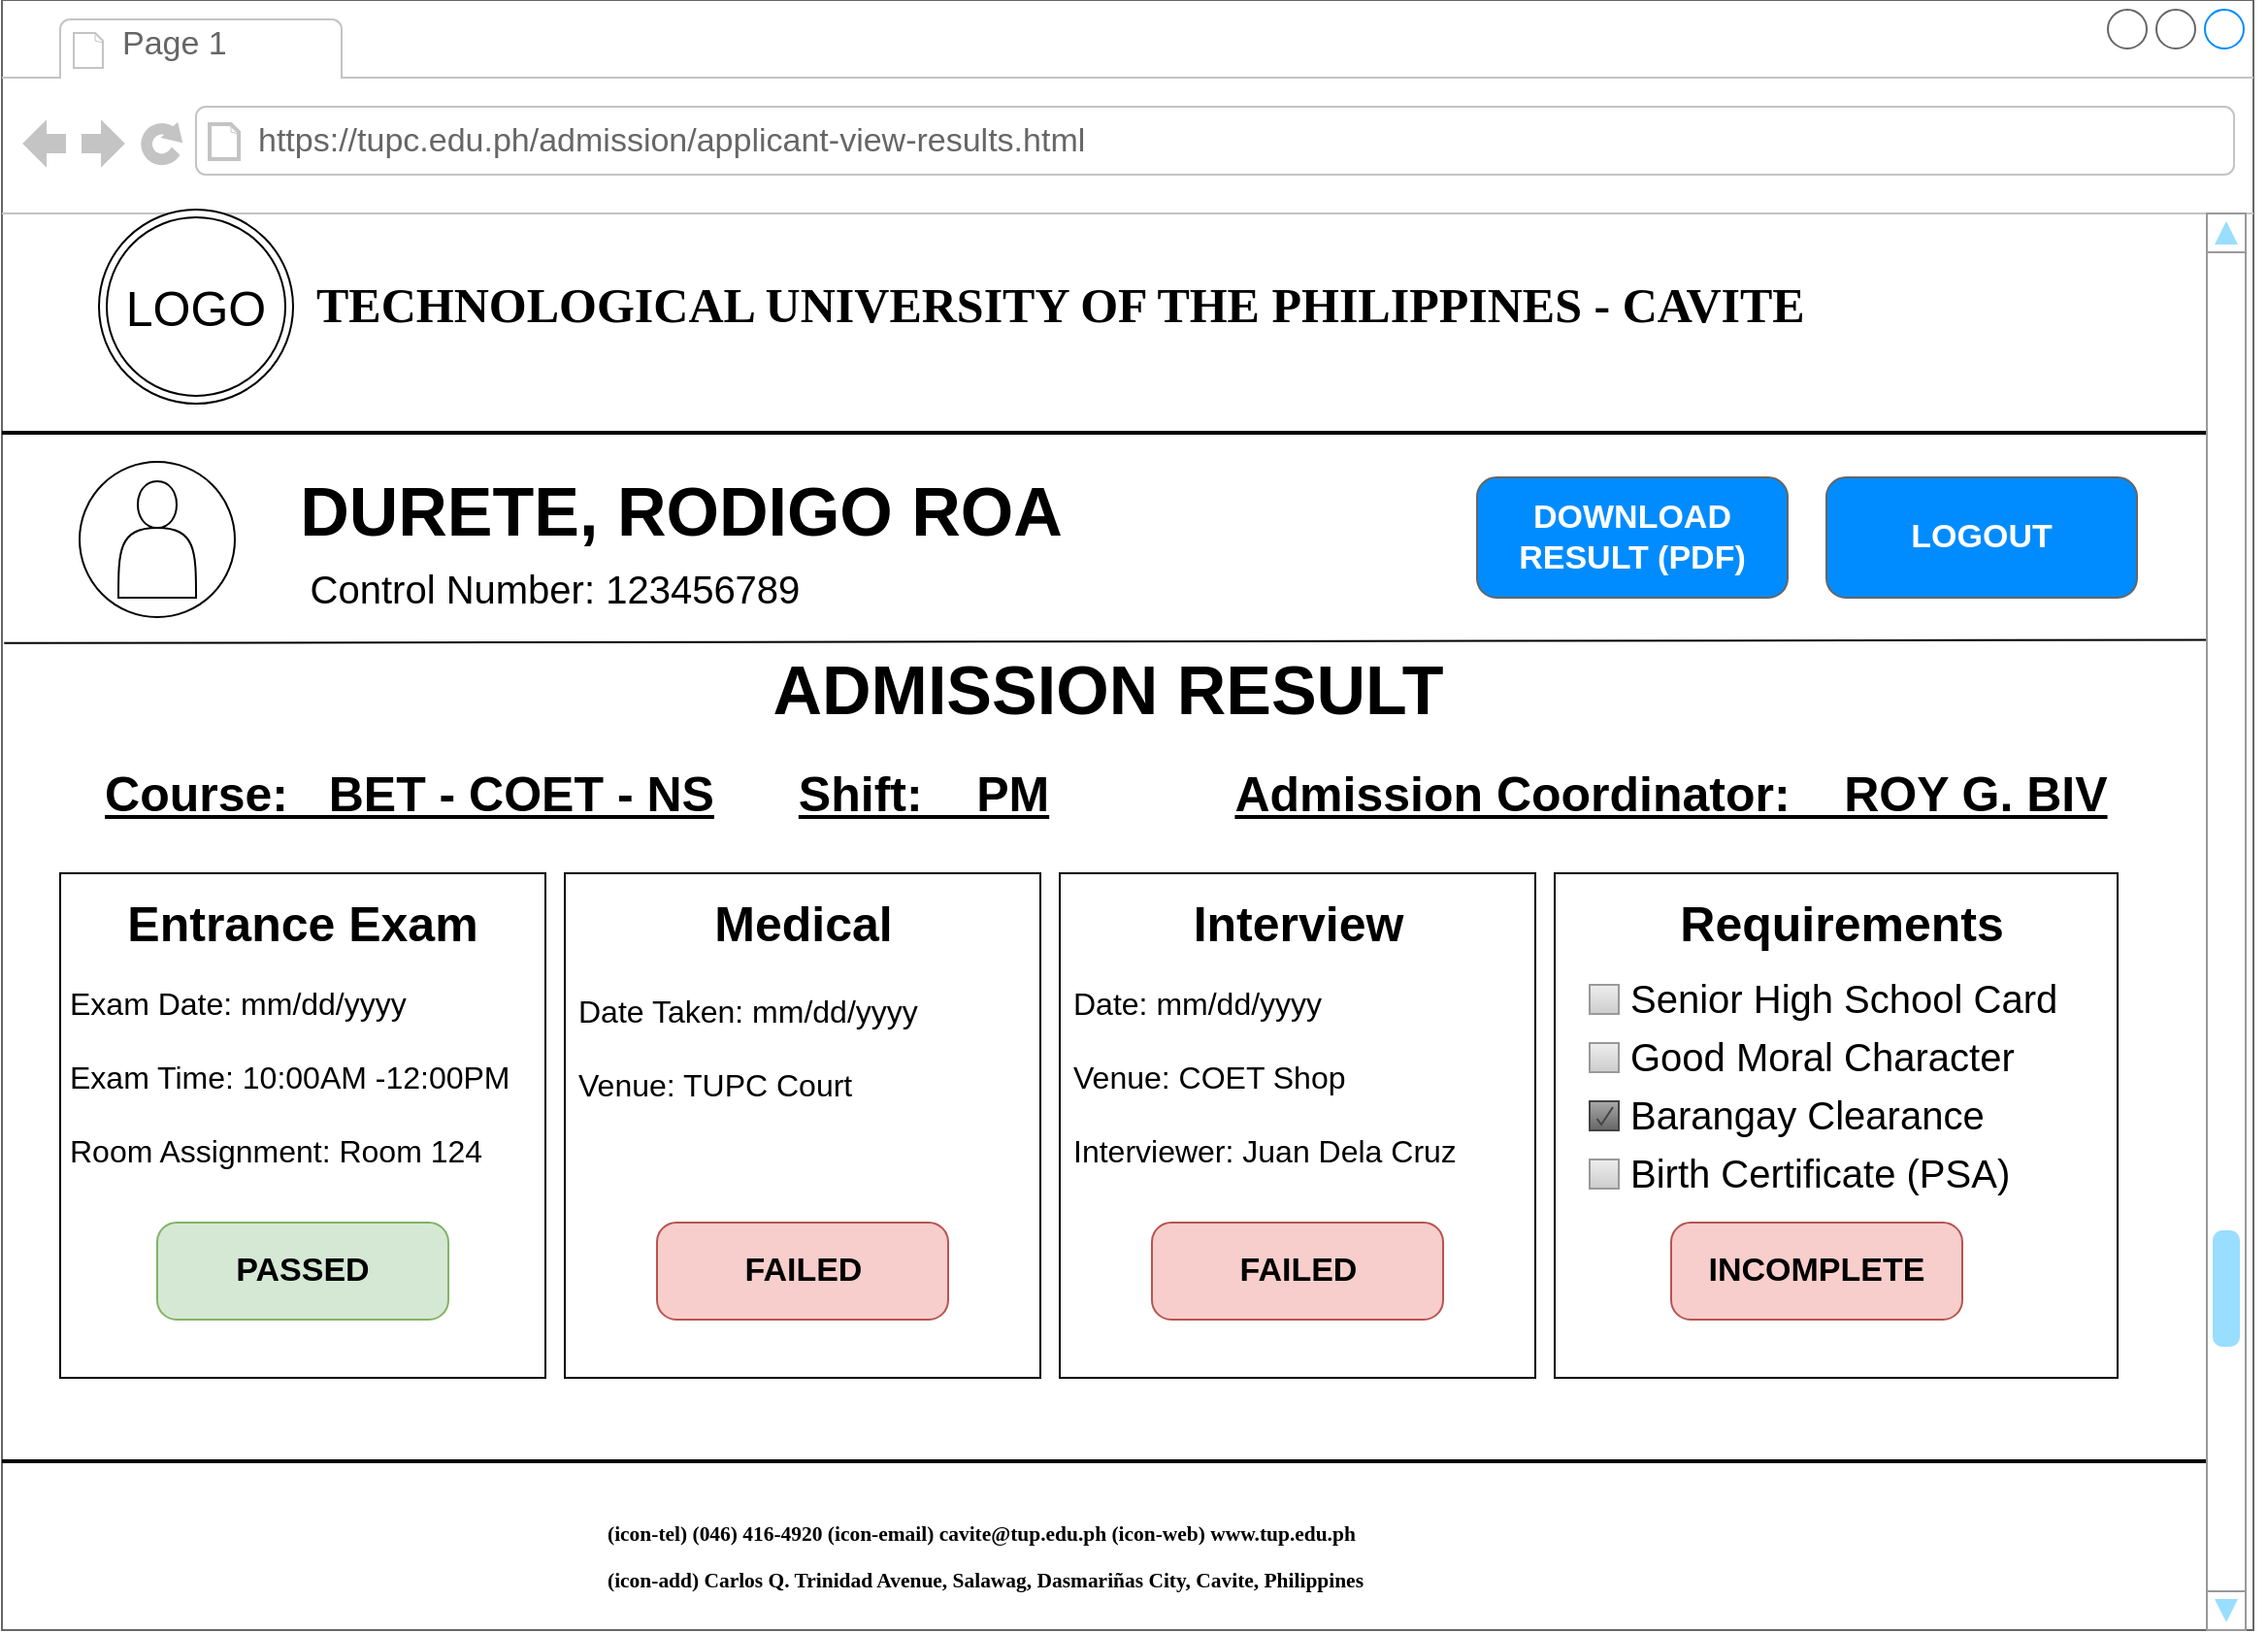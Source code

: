 <mxfile version="15.5.8" type="device"><diagram name="Page-1" id="03018318-947c-dd8e-b7a3-06fadd420f32"><mxGraphModel dx="3936" dy="1770" grid="1" gridSize="10" guides="1" tooltips="1" connect="1" arrows="1" fold="1" page="1" pageScale="1" pageWidth="1100" pageHeight="850" background="none" math="0" shadow="0"><root><mxCell id="0"/><mxCell id="1" parent="0"/><mxCell id="Eo9JVKGmvHCS0EbFOqFu-1" value="" style="strokeWidth=1;shadow=0;dashed=0;align=center;html=1;shape=mxgraph.mockup.containers.browserWindow;rSize=0;strokeColor=none;strokeColor2=#008cff;strokeColor3=#c4c4c4;mainText=,;recursiveResize=0;fontSize=25;fillColor=none;" vertex="1" parent="1"><mxGeometry x="-2190" y="-850" width="1160" height="840" as="geometry"/></mxCell><mxCell id="Eo9JVKGmvHCS0EbFOqFu-90" value="" style="endArrow=none;html=1;rounded=0;exitX=0.001;exitY=0.404;exitDx=0;exitDy=0;exitPerimeter=0;entryX=0.699;entryY=0.567;entryDx=0;entryDy=0;entryPerimeter=0;" edge="1" parent="Eo9JVKGmvHCS0EbFOqFu-1" target="Eo9JVKGmvHCS0EbFOqFu-8"><mxGeometry width="50" height="50" relative="1" as="geometry"><mxPoint x="1.12" y="331.4" as="sourcePoint"/><mxPoint x="1100" y="331" as="targetPoint"/></mxGeometry></mxCell><mxCell id="Eo9JVKGmvHCS0EbFOqFu-2" value="" style="line;strokeWidth=2;html=1;fontSize=25;" vertex="1" parent="Eo9JVKGmvHCS0EbFOqFu-1"><mxGeometry y="748" width="1140" height="10" as="geometry"/></mxCell><mxCell id="Eo9JVKGmvHCS0EbFOqFu-3" value="Page 1" style="strokeWidth=1;shadow=0;dashed=0;align=center;html=1;shape=mxgraph.mockup.containers.anchor;fontSize=17;fontColor=#666666;align=left;" vertex="1" parent="Eo9JVKGmvHCS0EbFOqFu-1"><mxGeometry x="60" y="10" width="110" height="26" as="geometry"/></mxCell><mxCell id="Eo9JVKGmvHCS0EbFOqFu-4" value="https://tupc.edu.ph/admission/applicant-view-results.html" style="strokeWidth=1;shadow=0;dashed=0;align=center;html=1;shape=mxgraph.mockup.containers.anchor;rSize=0;fontSize=17;fontColor=#666666;align=left;" vertex="1" parent="Eo9JVKGmvHCS0EbFOqFu-1"><mxGeometry x="130" y="60" width="250" height="26" as="geometry"/></mxCell><mxCell id="Eo9JVKGmvHCS0EbFOqFu-5" value="&lt;h1&gt;&lt;b&gt;&lt;font style=&quot;font-size: 25px&quot;&gt;TECHNOLOGICAL UNIVERSITY OF THE PHILIPPINES - CAVITE&lt;/font&gt;&lt;/b&gt;&lt;/h1&gt;" style="text;html=1;points=[];align=left;verticalAlign=top;spacingTop=-4;fontSize=14;fontFamily=Verdana" vertex="1" parent="Eo9JVKGmvHCS0EbFOqFu-1"><mxGeometry x="160" y="118" width="540" height="60" as="geometry"/></mxCell><mxCell id="Eo9JVKGmvHCS0EbFOqFu-6" value="LOGO" style="ellipse;shape=doubleEllipse;whiteSpace=wrap;html=1;fontSize=25;" vertex="1" parent="Eo9JVKGmvHCS0EbFOqFu-1"><mxGeometry x="50" y="108" width="100" height="100" as="geometry"/></mxCell><mxCell id="Eo9JVKGmvHCS0EbFOqFu-7" value="" style="line;strokeWidth=2;html=1;fontSize=25;" vertex="1" parent="Eo9JVKGmvHCS0EbFOqFu-1"><mxGeometry y="218" width="1140" height="10" as="geometry"/></mxCell><mxCell id="Eo9JVKGmvHCS0EbFOqFu-8" value="" style="verticalLabelPosition=bottom;shadow=0;dashed=0;align=center;html=1;verticalAlign=top;strokeWidth=1;shape=mxgraph.mockup.navigation.scrollBar;strokeColor=#999999;barPos=20;fillColor2=#99ddff;strokeColor2=none;direction=north;fontSize=25;" vertex="1" parent="Eo9JVKGmvHCS0EbFOqFu-1"><mxGeometry x="1136" y="110" width="30" height="730" as="geometry"/></mxCell><mxCell id="Eo9JVKGmvHCS0EbFOqFu-9" value="&lt;span style=&quot;font-family: &amp;#34;euphemia&amp;#34; ; font-size: 10.72px ; font-weight: 700&quot;&gt;(icon-tel) (046) 416-4920 (icon-email) cavite@tup.edu.ph (icon-web) www.tup.edu.ph&lt;br&gt;&lt;/span&gt;&lt;span style=&quot;font-family: &amp;#34;euphemia&amp;#34; ; font-size: 10.72px ; font-weight: 700&quot;&gt;(icon-add) Carlos Q. Trinidad Avenue, Salawag, Dasmariñas City, Cavite, Philippines&lt;/span&gt;&lt;span style=&quot;font-family: &amp;#34;euphemia&amp;#34; ; font-size: 10.72px ; font-weight: 700&quot;&gt;&lt;br&gt;&lt;/span&gt;" style="rounded=0;whiteSpace=wrap;html=1;fontSize=20;strokeWidth=1;fillColor=none;align=left;verticalAlign=top;strokeColor=none;" vertex="1" parent="Eo9JVKGmvHCS0EbFOqFu-1"><mxGeometry x="310" y="768" width="480" height="60" as="geometry"/></mxCell><mxCell id="Eo9JVKGmvHCS0EbFOqFu-93" value="" style="ellipse;whiteSpace=wrap;html=1;aspect=fixed;fillColor=none;" vertex="1" parent="Eo9JVKGmvHCS0EbFOqFu-1"><mxGeometry x="40" y="238" width="80" height="80" as="geometry"/></mxCell><mxCell id="Eo9JVKGmvHCS0EbFOqFu-94" value="" style="shape=actor;whiteSpace=wrap;html=1;fillColor=none;" vertex="1" parent="Eo9JVKGmvHCS0EbFOqFu-1"><mxGeometry x="60" y="248" width="40" height="60" as="geometry"/></mxCell><mxCell id="Eo9JVKGmvHCS0EbFOqFu-95" value="&lt;b&gt;&lt;font style=&quot;font-size: 35px&quot;&gt;DURETE, RODIGO ROA&lt;/font&gt;&lt;/b&gt;" style="text;html=1;strokeColor=none;fillColor=none;align=center;verticalAlign=middle;whiteSpace=wrap;rounded=0;" vertex="1" parent="Eo9JVKGmvHCS0EbFOqFu-1"><mxGeometry x="110" y="248" width="480" height="30" as="geometry"/></mxCell><mxCell id="Eo9JVKGmvHCS0EbFOqFu-96" value="&lt;font style=&quot;font-size: 20px&quot;&gt;Control Number: 123456789&lt;/font&gt;" style="text;html=1;strokeColor=none;fillColor=none;align=center;verticalAlign=middle;whiteSpace=wrap;rounded=0;" vertex="1" parent="Eo9JVKGmvHCS0EbFOqFu-1"><mxGeometry x="150" y="288" width="270" height="30" as="geometry"/></mxCell><mxCell id="Eo9JVKGmvHCS0EbFOqFu-97" value="DOWNLOAD RESULT (PDF)" style="strokeWidth=1;shadow=0;dashed=0;align=center;html=1;shape=mxgraph.mockup.buttons.button;strokeColor=#666666;fontColor=#ffffff;mainText=;buttonStyle=round;fontSize=17;fontStyle=1;fillColor=#008cff;whiteSpace=wrap;" vertex="1" parent="Eo9JVKGmvHCS0EbFOqFu-1"><mxGeometry x="760" y="246" width="160" height="62" as="geometry"/></mxCell><mxCell id="Eo9JVKGmvHCS0EbFOqFu-113" value="LOGOUT" style="strokeWidth=1;shadow=0;dashed=0;align=center;html=1;shape=mxgraph.mockup.buttons.button;strokeColor=#666666;fontColor=#ffffff;mainText=;buttonStyle=round;fontSize=17;fontStyle=1;fillColor=#008cff;whiteSpace=wrap;" vertex="1" parent="Eo9JVKGmvHCS0EbFOqFu-1"><mxGeometry x="940" y="246" width="160" height="62" as="geometry"/></mxCell><mxCell id="Eo9JVKGmvHCS0EbFOqFu-114" value="&lt;b&gt;ADMISSION RESULT&lt;/b&gt;" style="text;html=1;strokeColor=none;fillColor=none;align=center;verticalAlign=middle;whiteSpace=wrap;rounded=0;fontSize=35;" vertex="1" parent="Eo9JVKGmvHCS0EbFOqFu-1"><mxGeometry x="70" y="340" width="1000" height="30" as="geometry"/></mxCell><mxCell id="Eo9JVKGmvHCS0EbFOqFu-115" value="&lt;font size=&quot;1&quot;&gt;&lt;b style=&quot;font-size: 25px&quot;&gt;&lt;u&gt;Course:&amp;nbsp; &amp;nbsp;BET - COET - NS&lt;/u&gt;&lt;/b&gt;&lt;/font&gt;" style="text;html=1;strokeColor=none;fillColor=none;align=center;verticalAlign=middle;whiteSpace=wrap;rounded=0;fontSize=35;" vertex="1" parent="Eo9JVKGmvHCS0EbFOqFu-1"><mxGeometry x="50" y="390" width="320" height="30" as="geometry"/></mxCell><mxCell id="Eo9JVKGmvHCS0EbFOqFu-116" value="&lt;span style=&quot;font-size: 25px&quot;&gt;&lt;b&gt;&lt;u&gt;Shift:&amp;nbsp; &amp;nbsp; PM&lt;/u&gt;&lt;/b&gt;&lt;/span&gt;" style="text;html=1;strokeColor=none;fillColor=none;align=center;verticalAlign=middle;whiteSpace=wrap;rounded=0;fontSize=35;" vertex="1" parent="Eo9JVKGmvHCS0EbFOqFu-1"><mxGeometry x="400" y="390" width="150" height="30" as="geometry"/></mxCell><mxCell id="Eo9JVKGmvHCS0EbFOqFu-117" value="&lt;span style=&quot;font-size: 25px&quot;&gt;&lt;b&gt;&lt;u&gt;Admission Coordinator:&amp;nbsp; &amp;nbsp; ROY G. BIV&lt;/u&gt;&lt;/b&gt;&lt;/span&gt;" style="text;html=1;strokeColor=none;fillColor=none;align=center;verticalAlign=middle;whiteSpace=wrap;rounded=0;fontSize=35;" vertex="1" parent="Eo9JVKGmvHCS0EbFOqFu-1"><mxGeometry x="630" y="390" width="460" height="30" as="geometry"/></mxCell><mxCell id="Eo9JVKGmvHCS0EbFOqFu-118" value="" style="rounded=0;whiteSpace=wrap;html=1;fontSize=25;fillColor=none;" vertex="1" parent="Eo9JVKGmvHCS0EbFOqFu-1"><mxGeometry x="30" y="450" width="250" height="260" as="geometry"/></mxCell><mxCell id="Eo9JVKGmvHCS0EbFOqFu-121" value="&lt;b&gt;Entrance Exam&lt;/b&gt;" style="text;html=1;strokeColor=none;fillColor=none;align=center;verticalAlign=middle;whiteSpace=wrap;rounded=0;fontSize=25;" vertex="1" parent="Eo9JVKGmvHCS0EbFOqFu-1"><mxGeometry x="60" y="460" width="190" height="30" as="geometry"/></mxCell><mxCell id="Eo9JVKGmvHCS0EbFOqFu-122" value="&lt;div style=&quot;font-size: 16px&quot;&gt;&lt;font style=&quot;font-size: 16px&quot;&gt;Exam Date: mm/dd/yyyy&lt;/font&gt;&lt;/div&gt;&lt;div style=&quot;font-size: 16px&quot;&gt;&lt;font style=&quot;font-size: 16px&quot;&gt;&lt;br&gt;&lt;/font&gt;&lt;/div&gt;&lt;font style=&quot;font-size: 16px&quot;&gt;&lt;div&gt;Exam Time: 10:00AM -12:00PM&lt;/div&gt;&lt;div&gt;&lt;br&gt;&lt;/div&gt;&lt;div&gt;Room Assignment: Room 124&lt;/div&gt;&lt;/font&gt;" style="text;html=1;strokeColor=none;fillColor=none;align=left;verticalAlign=middle;whiteSpace=wrap;rounded=0;fontSize=25;" vertex="1" parent="Eo9JVKGmvHCS0EbFOqFu-1"><mxGeometry x="32.5" y="500" width="240" height="110" as="geometry"/></mxCell><mxCell id="Eo9JVKGmvHCS0EbFOqFu-130" value="PASSED" style="strokeWidth=1;shadow=0;dashed=0;align=center;html=1;shape=mxgraph.mockup.buttons.button;strokeColor=#82b366;mainText=;buttonStyle=round;fontSize=17;fontStyle=1;fillColor=#d5e8d4;whiteSpace=wrap;" vertex="1" parent="Eo9JVKGmvHCS0EbFOqFu-1"><mxGeometry x="80" y="630" width="150" height="50" as="geometry"/></mxCell><mxCell id="Eo9JVKGmvHCS0EbFOqFu-131" value="" style="rounded=0;whiteSpace=wrap;html=1;fontSize=25;fillColor=none;" vertex="1" parent="Eo9JVKGmvHCS0EbFOqFu-1"><mxGeometry x="290" y="450" width="245" height="260" as="geometry"/></mxCell><mxCell id="Eo9JVKGmvHCS0EbFOqFu-132" value="&lt;b&gt;Medical&lt;/b&gt;" style="text;html=1;strokeColor=none;fillColor=none;align=center;verticalAlign=middle;whiteSpace=wrap;rounded=0;fontSize=25;" vertex="1" parent="Eo9JVKGmvHCS0EbFOqFu-1"><mxGeometry x="317.5" y="460" width="190" height="30" as="geometry"/></mxCell><mxCell id="Eo9JVKGmvHCS0EbFOqFu-133" value="&lt;div style=&quot;font-size: 16px&quot;&gt;Date Taken: mm/dd/yyyy&lt;/div&gt;&lt;div style=&quot;font-size: 16px&quot;&gt;&lt;br&gt;&lt;/div&gt;&lt;div style=&quot;font-size: 16px&quot;&gt;Venue: TUPC Court&lt;/div&gt;" style="text;html=1;strokeColor=none;fillColor=none;align=left;verticalAlign=middle;whiteSpace=wrap;rounded=0;fontSize=25;" vertex="1" parent="Eo9JVKGmvHCS0EbFOqFu-1"><mxGeometry x="295" y="500" width="240" height="80" as="geometry"/></mxCell><mxCell id="Eo9JVKGmvHCS0EbFOqFu-134" value="FAILED" style="strokeWidth=1;shadow=0;dashed=0;align=center;html=1;shape=mxgraph.mockup.buttons.button;strokeColor=#b85450;mainText=;buttonStyle=round;fontSize=17;fontStyle=1;fillColor=#f8cecc;whiteSpace=wrap;" vertex="1" parent="Eo9JVKGmvHCS0EbFOqFu-1"><mxGeometry x="337.5" y="630" width="150" height="50" as="geometry"/></mxCell><mxCell id="Eo9JVKGmvHCS0EbFOqFu-135" value="" style="rounded=0;whiteSpace=wrap;html=1;fontSize=25;fillColor=none;" vertex="1" parent="Eo9JVKGmvHCS0EbFOqFu-1"><mxGeometry x="545" y="450" width="245" height="260" as="geometry"/></mxCell><mxCell id="Eo9JVKGmvHCS0EbFOqFu-136" value="" style="rounded=0;whiteSpace=wrap;html=1;fontSize=25;fillColor=none;" vertex="1" parent="Eo9JVKGmvHCS0EbFOqFu-1"><mxGeometry x="800" y="450" width="290" height="260" as="geometry"/></mxCell><mxCell id="Eo9JVKGmvHCS0EbFOqFu-137" value="&lt;b&gt;Interview&lt;/b&gt;" style="text;html=1;strokeColor=none;fillColor=none;align=center;verticalAlign=middle;whiteSpace=wrap;rounded=0;fontSize=25;" vertex="1" parent="Eo9JVKGmvHCS0EbFOqFu-1"><mxGeometry x="572.5" y="460" width="190" height="30" as="geometry"/></mxCell><mxCell id="Eo9JVKGmvHCS0EbFOqFu-138" value="&lt;div style=&quot;font-size: 16px&quot;&gt;Date: mm/dd/yyyy&lt;/div&gt;&lt;div style=&quot;font-size: 16px&quot;&gt;&lt;br&gt;&lt;/div&gt;&lt;div style=&quot;font-size: 16px&quot;&gt;Venue: COET Shop&lt;/div&gt;&lt;div style=&quot;font-size: 16px&quot;&gt;&lt;br&gt;&lt;/div&gt;&lt;div style=&quot;font-size: 16px&quot;&gt;Interviewer: Juan Dela Cruz&lt;/div&gt;" style="text;html=1;strokeColor=none;fillColor=none;align=left;verticalAlign=middle;whiteSpace=wrap;rounded=0;fontSize=25;" vertex="1" parent="Eo9JVKGmvHCS0EbFOqFu-1"><mxGeometry x="550" y="515" width="240" height="80" as="geometry"/></mxCell><mxCell id="Eo9JVKGmvHCS0EbFOqFu-139" value="FAILED" style="strokeWidth=1;shadow=0;dashed=0;align=center;html=1;shape=mxgraph.mockup.buttons.button;strokeColor=#b85450;mainText=;buttonStyle=round;fontSize=17;fontStyle=1;fillColor=#f8cecc;whiteSpace=wrap;" vertex="1" parent="Eo9JVKGmvHCS0EbFOqFu-1"><mxGeometry x="592.5" y="630" width="150" height="50" as="geometry"/></mxCell><mxCell id="Eo9JVKGmvHCS0EbFOqFu-140" value="&lt;b&gt;Requirements&lt;/b&gt;" style="text;html=1;strokeColor=none;fillColor=none;align=center;verticalAlign=middle;whiteSpace=wrap;rounded=0;fontSize=25;" vertex="1" parent="Eo9JVKGmvHCS0EbFOqFu-1"><mxGeometry x="852.5" y="460" width="190" height="30" as="geometry"/></mxCell><mxCell id="Eo9JVKGmvHCS0EbFOqFu-141" value="" style="strokeWidth=1;shadow=0;dashed=0;align=center;html=1;shape=mxgraph.mockup.forms.rrect;rSize=0;strokeColor=none;fillColor=#ffffff;recursiveResize=0;fontSize=16;" vertex="1" parent="Eo9JVKGmvHCS0EbFOqFu-1"><mxGeometry x="810" y="500" width="270" height="200" as="geometry"/></mxCell><mxCell id="Eo9JVKGmvHCS0EbFOqFu-142" value="&lt;font color=&quot;#000000&quot; style=&quot;font-size: 20px&quot;&gt;Senior High School Card&lt;/font&gt;" style="strokeWidth=1;shadow=0;dashed=0;align=center;html=1;shape=mxgraph.mockup.forms.rrect;rSize=0;fillColor=#eeeeee;strokeColor=#999999;gradientColor=#cccccc;align=left;spacingLeft=4;fontSize=17;fontColor=#666666;labelPosition=right;" vertex="1" parent="Eo9JVKGmvHCS0EbFOqFu-141"><mxGeometry x="8" y="7.5" width="15" height="15" as="geometry"/></mxCell><mxCell id="Eo9JVKGmvHCS0EbFOqFu-143" value="&lt;font color=&quot;#000000&quot; style=&quot;font-size: 20px&quot;&gt;Good Moral Character&lt;/font&gt;" style="strokeWidth=1;shadow=0;dashed=0;align=center;html=1;shape=mxgraph.mockup.forms.rrect;rSize=0;fillColor=#eeeeee;strokeColor=#999999;gradientColor=#cccccc;align=left;spacingLeft=4;fontSize=17;fontColor=#666666;labelPosition=right;" vertex="1" parent="Eo9JVKGmvHCS0EbFOqFu-141"><mxGeometry x="8" y="37.5" width="15" height="15" as="geometry"/></mxCell><mxCell id="Eo9JVKGmvHCS0EbFOqFu-144" value="&lt;font color=&quot;#000000&quot; style=&quot;font-size: 20px&quot;&gt;Barangay Clearance&lt;/font&gt;" style="strokeWidth=1;shadow=0;dashed=0;align=center;html=1;shape=mxgraph.mockup.forms.checkbox;rSize=0;resizable=0;fillColor=#aaaaaa;strokeColor=#444444;gradientColor=#666666;align=left;spacingLeft=4;fontSize=17;fontColor=#008cff;labelPosition=right;" vertex="1" parent="Eo9JVKGmvHCS0EbFOqFu-141"><mxGeometry x="8" y="67.5" width="15" height="15" as="geometry"/></mxCell><mxCell id="Eo9JVKGmvHCS0EbFOqFu-145" value="&lt;font color=&quot;#000000&quot; style=&quot;font-size: 20px&quot;&gt;Birth Certificate (PSA)&lt;/font&gt;" style="strokeWidth=1;shadow=0;dashed=0;align=center;html=1;shape=mxgraph.mockup.forms.rrect;rSize=0;fillColor=#eeeeee;strokeColor=#999999;gradientColor=#cccccc;align=left;spacingLeft=4;fontSize=17;fontColor=#666666;labelPosition=right;" vertex="1" parent="Eo9JVKGmvHCS0EbFOqFu-141"><mxGeometry x="8" y="97.5" width="15" height="15" as="geometry"/></mxCell><mxCell id="Eo9JVKGmvHCS0EbFOqFu-147" value="INCOMPLETE" style="strokeWidth=1;shadow=0;dashed=0;align=center;html=1;shape=mxgraph.mockup.buttons.button;strokeColor=#b85450;mainText=;buttonStyle=round;fontSize=17;fontStyle=1;fillColor=#f8cecc;whiteSpace=wrap;" vertex="1" parent="Eo9JVKGmvHCS0EbFOqFu-141"><mxGeometry x="50" y="130" width="150" height="50" as="geometry"/></mxCell></root></mxGraphModel></diagram></mxfile>